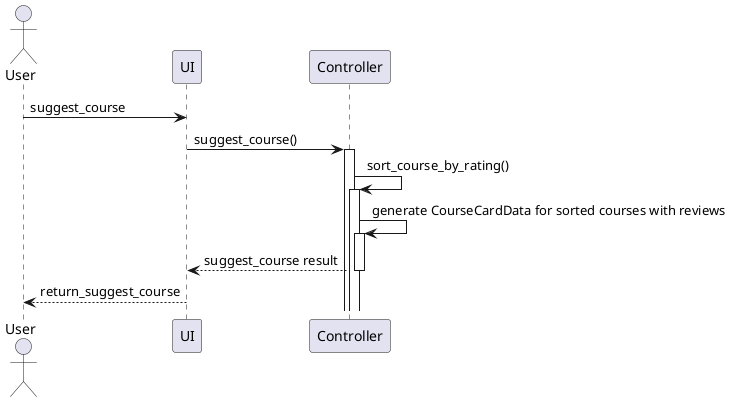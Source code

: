 @startuml Home Page
actor User

participant "UI" as Server
participant Controller


User -> Server: suggest_course
Server -> Controller: suggest_course()
activate Controller
Controller -> Controller: sort_course_by_rating()
activate Controller
Controller -> Controller: generate CourseCardData for sorted courses with reviews
activate Controller
Controller --> Server: suggest_course result
deactivate Controller

Server --> User: return_suggest_course

@enduml